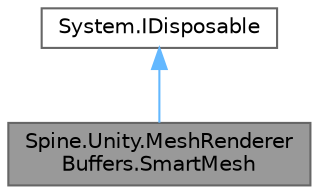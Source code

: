 digraph "Spine.Unity.MeshRendererBuffers.SmartMesh"
{
 // LATEX_PDF_SIZE
  bgcolor="transparent";
  edge [fontname=Helvetica,fontsize=10,labelfontname=Helvetica,labelfontsize=10];
  node [fontname=Helvetica,fontsize=10,shape=box,height=0.2,width=0.4];
  Node1 [id="Node000001",label="Spine.Unity.MeshRenderer\lBuffers.SmartMesh",height=0.2,width=0.4,color="gray40", fillcolor="grey60", style="filled", fontcolor="black",tooltip="This is a Mesh that also stores the instructions SkeletonRenderer generated for it."];
  Node2 -> Node1 [id="edge1_Node000001_Node000002",dir="back",color="steelblue1",style="solid",tooltip=" "];
  Node2 [id="Node000002",label="System.IDisposable",height=0.2,width=0.4,color="gray40", fillcolor="white", style="filled",tooltip=" "];
}
